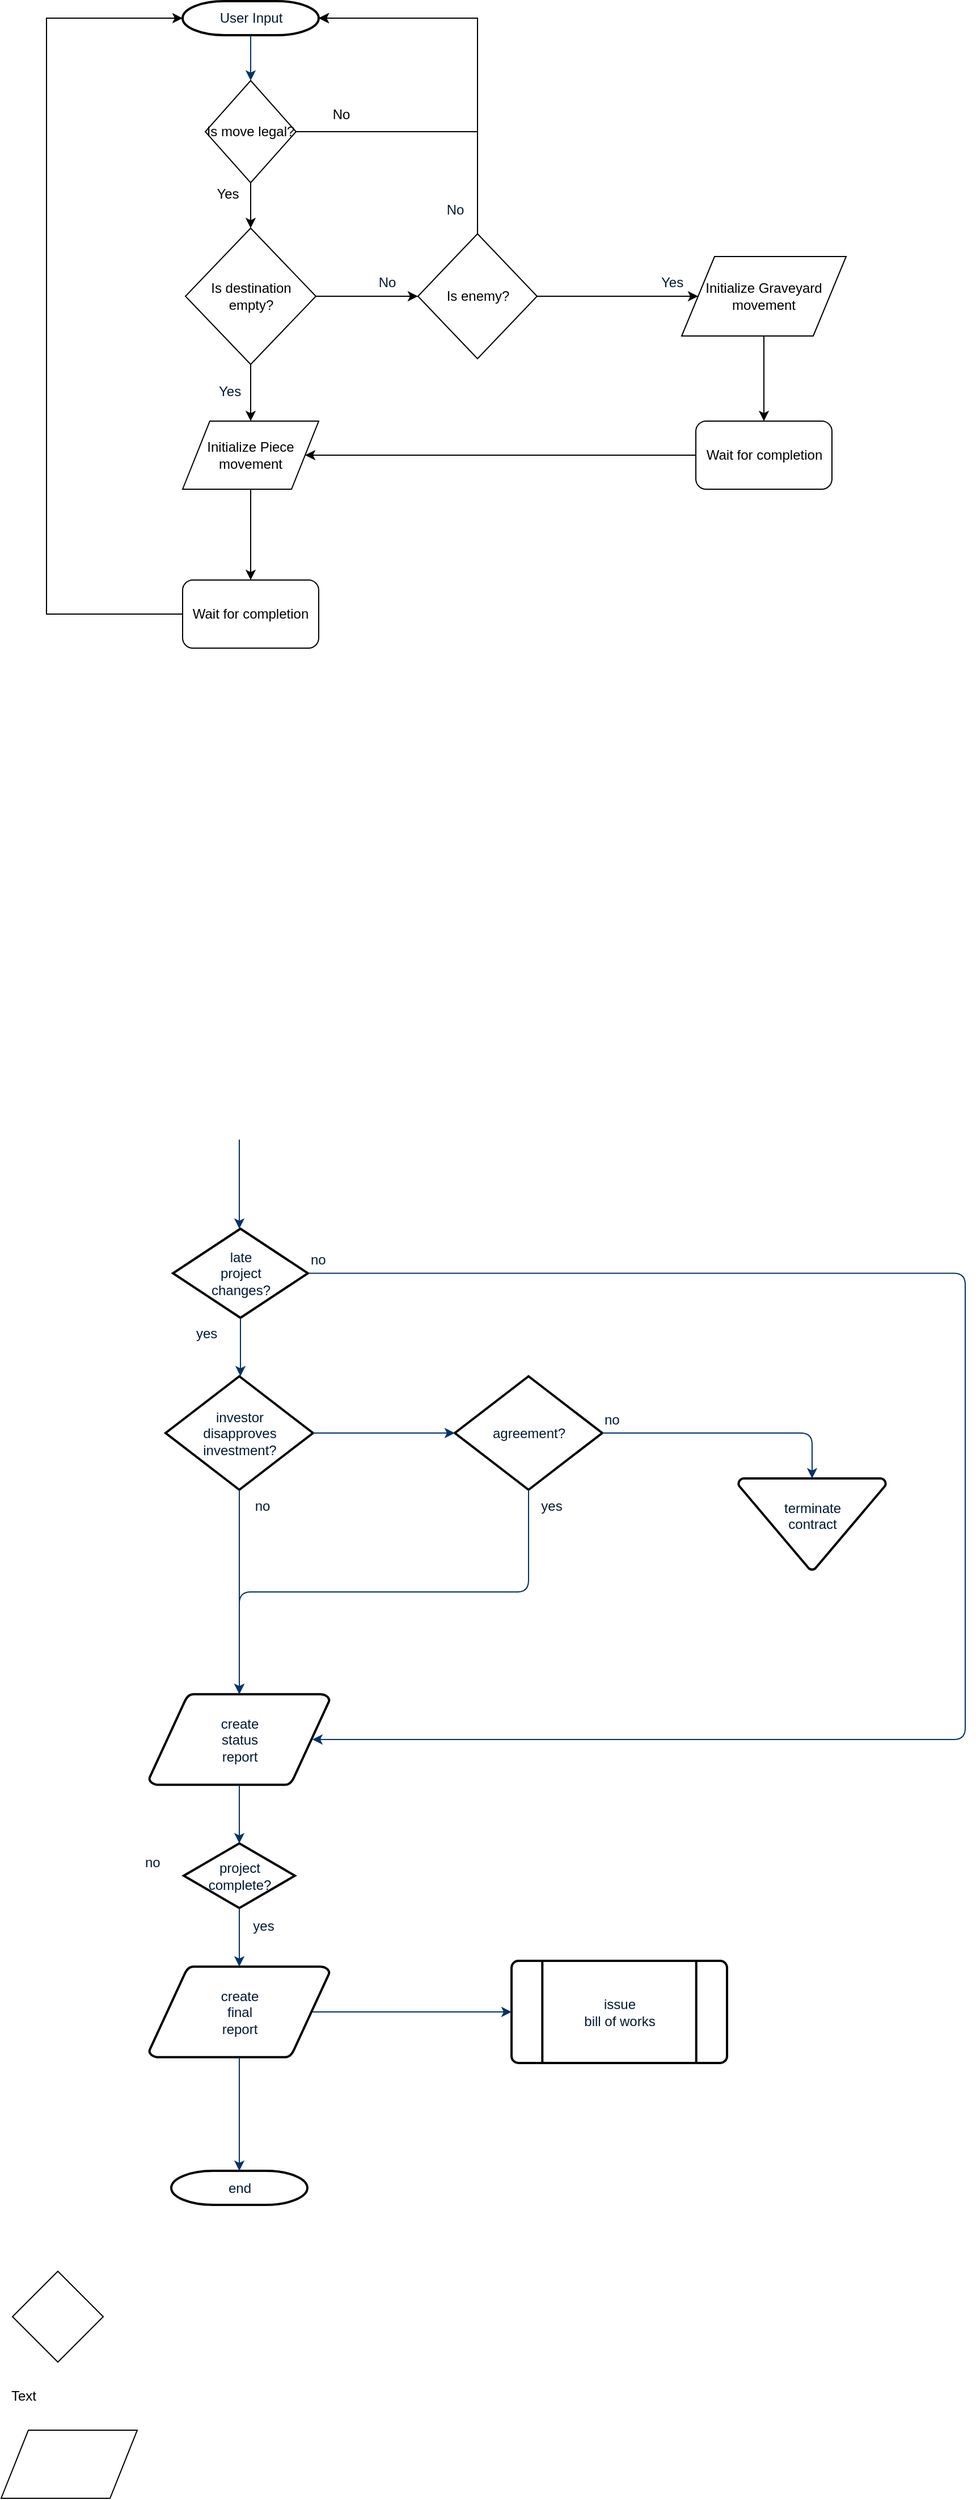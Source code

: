 <mxfile version="12.0.2" type="github" pages="1"><diagram id="6a731a19-8d31-9384-78a2-239565b7b9f0" name="Page-1"><mxGraphModel dx="1088" dy="568" grid="1" gridSize="10" guides="1" tooltips="1" connect="1" arrows="1" fold="1" page="1" pageScale="1" pageWidth="1169" pageHeight="827" background="#ffffff" math="0" shadow="0"><root><mxCell id="0"/><mxCell id="1" parent="0"/><mxCell id="2" value="User Input" style="shape=mxgraph.flowchart.terminator;fillColor=#FFFFFF;strokeColor=#000000;strokeWidth=2;gradientColor=none;gradientDirection=north;fontColor=#001933;fontStyle=0;html=1;" parent="1" vertex="1"><mxGeometry x="260" y="60" width="120" height="30" as="geometry"/></mxCell><mxCell id="7" style="fontColor=#001933;fontStyle=1;strokeColor=#003366;strokeWidth=1;html=1;" parent="1" source="2" edge="1"><mxGeometry relative="1" as="geometry"><mxPoint x="320" y="130" as="targetPoint"/></mxGeometry></mxCell><mxCell id="14" value="No" style="text;fontColor=#001933;fontStyle=0;html=1;strokeColor=none;gradientColor=none;fillColor=none;strokeWidth=2;align=center;" parent="1" vertex="1"><mxGeometry x="480" y="230" width="40" height="26" as="geometry"/></mxCell><mxCell id="24" value="late&#10;project&#10;changes?" style="shape=mxgraph.flowchart.decision;fillColor=#FFFFFF;strokeColor=#000000;strokeWidth=2;gradientColor=none;gradientDirection=north;fontColor=#001933;fontStyle=0;html=1;" parent="1" vertex="1"><mxGeometry x="251.5" y="1141.5" width="119" height="78.5" as="geometry"/></mxCell><mxCell id="25" value="" style="edgeStyle=elbowEdgeStyle;elbow=horizontal;exitX=0.5;exitY=0.9;exitPerimeter=0;fontColor=#001933;fontStyle=1;strokeColor=#003366;strokeWidth=1;html=1;" parent="1" target="24" edge="1"><mxGeometry x="-10" y="61.5" width="100" height="100" as="geometry"><mxPoint x="310" y="1063" as="sourcePoint"/><mxPoint x="90" y="61.5" as="targetPoint"/></mxGeometry></mxCell><mxCell id="27" value="yes" style="text;fontColor=#001933;fontStyle=0;html=1;strokeColor=none;gradientColor=none;fillColor=none;strokeWidth=2;" parent="1" vertex="1"><mxGeometry x="270" y="1220" width="40" height="26" as="geometry"/></mxCell><mxCell id="28" value="investor&#10;disapproves&#10; investment?" style="shape=mxgraph.flowchart.decision;fillColor=#FFFFFF;strokeColor=#000000;strokeWidth=2;gradientColor=none;gradientDirection=north;fontColor=#001933;fontStyle=0;html=1;" parent="1" vertex="1"><mxGeometry x="245" y="1271.5" width="130" height="100" as="geometry"/></mxCell><mxCell id="29" value="agreement?" style="shape=mxgraph.flowchart.decision;fillColor=#FFFFFF;strokeColor=#000000;strokeWidth=2;gradientColor=none;gradientDirection=north;fontColor=#001933;fontStyle=0;html=1;" parent="1" vertex="1"><mxGeometry x="500" y="1271.5" width="130" height="100" as="geometry"/></mxCell><mxCell id="30" value="" style="edgeStyle=elbowEdgeStyle;elbow=horizontal;exitX=0.5;exitY=1;exitPerimeter=0;fontColor=#001933;fontStyle=1;strokeColor=#003366;strokeWidth=1;html=1;" parent="1" source="24" target="28" edge="1"><mxGeometry x="-10" y="61.5" width="100" height="100" as="geometry"><mxPoint x="-10" y="161.5" as="sourcePoint"/><mxPoint x="90" y="61.5" as="targetPoint"/></mxGeometry></mxCell><mxCell id="31" value="" style="edgeStyle=elbowEdgeStyle;elbow=horizontal;exitX=1;exitY=0.5;exitPerimeter=0;entryX=0;entryY=0.5;entryPerimeter=0;fontColor=#001933;fontStyle=1;strokeColor=#003366;strokeWidth=1;html=1;" parent="1" source="28" target="29" edge="1"><mxGeometry x="-10" y="61.5" width="100" height="100" as="geometry"><mxPoint x="-10" y="161.5" as="sourcePoint"/><mxPoint x="90" y="61.5" as="targetPoint"/></mxGeometry></mxCell><mxCell id="32" value="terminate&#10;contract&#10;" style="shape=mxgraph.flowchart.merge_or_storage;fillColor=#FFFFFF;strokeColor=#000000;strokeWidth=2;gradientColor=none;gradientDirection=north;fontColor=#001933;fontStyle=0;html=1;" parent="1" vertex="1"><mxGeometry x="750" y="1361.5" width="130" height="80.5" as="geometry"/></mxCell><mxCell id="33" value="" style="edgeStyle=elbowEdgeStyle;elbow=vertical;exitX=1;exitY=0.5;exitPerimeter=0;entryX=0.5;entryY=0;entryPerimeter=0;fontColor=#001933;fontStyle=1;strokeColor=#003366;strokeWidth=1;html=1;" parent="1" source="29" target="32" edge="1"><mxGeometry x="-10" y="61.5" width="100" height="100" as="geometry"><mxPoint x="-10" y="161.5" as="sourcePoint"/><mxPoint x="90" y="61.5" as="targetPoint"/><Array as="points"><mxPoint x="730" y="1321.5"/></Array></mxGeometry></mxCell><mxCell id="34" value="create&#10;status&#10;report" style="shape=mxgraph.flowchart.data;fillColor=#FFFFFF;strokeColor=#000000;strokeWidth=2;gradientColor=none;gradientDirection=north;fontColor=#001933;fontStyle=0;html=1;" parent="1" vertex="1"><mxGeometry x="230.5" y="1551.5" width="159" height="80" as="geometry"/></mxCell><mxCell id="35" value="" style="edgeStyle=elbowEdgeStyle;elbow=vertical;exitX=0.5;exitY=1;exitPerimeter=0;fontColor=#001933;fontStyle=1;strokeColor=#003366;strokeWidth=1;html=1;" parent="1" source="28" target="34" edge="1"><mxGeometry x="-10" y="61.5" width="100" height="100" as="geometry"><mxPoint x="-10" y="161.5" as="sourcePoint"/><mxPoint x="90" y="61.5" as="targetPoint"/></mxGeometry></mxCell><mxCell id="36" value="" style="edgeStyle=elbowEdgeStyle;elbow=vertical;exitX=0.5;exitY=1;exitPerimeter=0;entryX=0.5;entryY=0;entryPerimeter=0;fontColor=#001933;fontStyle=1;strokeColor=#003366;strokeWidth=1;html=1;" parent="1" source="29" target="34" edge="1"><mxGeometry x="-10" y="61.5" width="100" height="100" as="geometry"><mxPoint x="-10" y="161.5" as="sourcePoint"/><mxPoint x="90" y="61.5" as="targetPoint"/></mxGeometry></mxCell><mxCell id="37" value="project&#10;complete?" style="shape=mxgraph.flowchart.decision;fillColor=#FFFFFF;strokeColor=#000000;strokeWidth=2;gradientColor=none;gradientDirection=north;fontColor=#001933;fontStyle=0;html=1;" parent="1" vertex="1"><mxGeometry x="261" y="1683" width="98" height="57" as="geometry"/></mxCell><mxCell id="38" value="create&#10;final&#10;report" style="shape=mxgraph.flowchart.data;fillColor=#FFFFFF;strokeColor=#000000;strokeWidth=2;gradientColor=none;gradientDirection=north;fontColor=#001933;fontStyle=0;html=1;" parent="1" vertex="1"><mxGeometry x="230.5" y="1791.5" width="159" height="80" as="geometry"/></mxCell><mxCell id="39" value="issue&#10;bill of works" style="shape=mxgraph.flowchart.predefined_process;fillColor=#FFFFFF;strokeColor=#000000;strokeWidth=2;gradientColor=none;gradientDirection=north;fontColor=#001933;fontStyle=0;html=1;" parent="1" vertex="1"><mxGeometry x="550" y="1786.5" width="190" height="90" as="geometry"/></mxCell><mxCell id="40" value="end" style="shape=mxgraph.flowchart.terminator;fillColor=#FFFFFF;strokeColor=#000000;strokeWidth=2;gradientColor=none;gradientDirection=north;fontColor=#001933;fontStyle=0;html=1;" parent="1" vertex="1"><mxGeometry x="250" y="1971.5" width="120" height="30" as="geometry"/></mxCell><mxCell id="41" value="" style="edgeStyle=elbowEdgeStyle;elbow=vertical;exitX=0.5;exitY=1;exitPerimeter=0;entryX=0.5;entryY=0;entryPerimeter=0;fontColor=#001933;fontStyle=1;strokeColor=#003366;strokeWidth=1;html=1;" parent="1" source="34" target="37" edge="1"><mxGeometry x="-10" y="61.5" width="100" height="100" as="geometry"><mxPoint x="-10" y="161.5" as="sourcePoint"/><mxPoint x="90" y="61.5" as="targetPoint"/></mxGeometry></mxCell><mxCell id="42" value="" style="edgeStyle=elbowEdgeStyle;elbow=vertical;exitX=0.5;exitY=1;exitPerimeter=0;entryX=0.5;entryY=0;entryPerimeter=0;fontColor=#001933;fontStyle=1;strokeColor=#003366;strokeWidth=1;html=1;" parent="1" source="37" target="38" edge="1"><mxGeometry x="-10" y="61.5" width="100" height="100" as="geometry"><mxPoint x="-10" y="161.5" as="sourcePoint"/><mxPoint x="90" y="61.5" as="targetPoint"/></mxGeometry></mxCell><mxCell id="43" value="" style="edgeStyle=elbowEdgeStyle;elbow=vertical;exitX=0.5;exitY=1;exitPerimeter=0;entryX=0.5;entryY=0;entryPerimeter=0;fontColor=#001933;fontStyle=1;strokeColor=#003366;strokeWidth=1;html=1;" parent="1" source="38" target="40" edge="1"><mxGeometry x="-10" y="61.5" width="100" height="100" as="geometry"><mxPoint x="-10" y="161.5" as="sourcePoint"/><mxPoint x="90" y="61.5" as="targetPoint"/></mxGeometry></mxCell><mxCell id="44" value="" style="edgeStyle=elbowEdgeStyle;elbow=vertical;exitX=0.905;exitY=0.5;exitPerimeter=0;entryX=0;entryY=0.5;entryPerimeter=0;fontColor=#001933;fontStyle=1;strokeColor=#003366;strokeWidth=1;html=1;" parent="1" source="38" target="39" edge="1"><mxGeometry x="-10" y="61.5" width="100" height="100" as="geometry"><mxPoint x="-10" y="161.5" as="sourcePoint"/><mxPoint x="90" y="61.5" as="targetPoint"/></mxGeometry></mxCell><mxCell id="45" value="" style="edgeStyle=elbowEdgeStyle;elbow=horizontal;exitX=1;exitY=0.5;exitPerimeter=0;entryX=0.905;entryY=0.5;entryPerimeter=0;fontColor=#001933;fontStyle=1;strokeColor=#003366;strokeWidth=1;html=1;" parent="1" source="24" target="34" edge="1"><mxGeometry width="100" height="100" as="geometry"><mxPoint y="100" as="sourcePoint"/><mxPoint x="100" as="targetPoint"/><Array as="points"><mxPoint x="950" y="1320"/></Array></mxGeometry></mxCell><mxCell id="46" value="no" style="text;fontColor=#001933;fontStyle=0;html=1;strokeColor=none;gradientColor=none;fillColor=none;strokeWidth=2;" parent="1" vertex="1"><mxGeometry x="370.5" y="1154.75" width="40" height="26" as="geometry"/></mxCell><mxCell id="47" value="Yes" style="text;fontColor=#001933;fontStyle=0;html=1;strokeColor=none;gradientColor=none;fillColor=none;strokeWidth=2;" parent="1" vertex="1"><mxGeometry x="680" y="294" width="40" height="26" as="geometry"/></mxCell><mxCell id="48" value="no" style="text;fontColor=#001933;fontStyle=0;html=1;strokeColor=none;gradientColor=none;fillColor=none;strokeWidth=2;align=center;" parent="1" vertex="1"><mxGeometry x="310" y="1371.5" width="40" height="26" as="geometry"/></mxCell><mxCell id="49" value="yes" style="text;fontColor=#001933;fontStyle=0;html=1;strokeColor=none;gradientColor=none;fillColor=none;strokeWidth=2;align=center;" parent="1" vertex="1"><mxGeometry x="565" y="1371.5" width="40" height="26" as="geometry"/></mxCell><mxCell id="50" value="no" style="text;fontColor=#001933;fontStyle=0;html=1;strokeColor=none;gradientColor=none;fillColor=none;strokeWidth=2;" parent="1" vertex="1"><mxGeometry x="630" y="1295.5" width="40" height="26" as="geometry"/></mxCell><mxCell id="53" value="yes" style="text;fontColor=#001933;fontStyle=0;html=1;strokeColor=none;gradientColor=none;fillColor=none;strokeWidth=2;align=center;" parent="1" vertex="1"><mxGeometry x="311" y="1741.5" width="40" height="26" as="geometry"/></mxCell><mxCell id="55" value="no" style="text;fontColor=#001933;fontStyle=0;html=1;strokeColor=none;gradientColor=none;fillColor=none;strokeWidth=2;" parent="1" vertex="1"><mxGeometry x="225" y="1685.5" width="40" height="26" as="geometry"/></mxCell><mxCell id="QSgPwjtSYCjMe1Lf1iol-77" value="" style="edgeStyle=orthogonalEdgeStyle;rounded=0;orthogonalLoop=1;jettySize=auto;html=1;entryX=1;entryY=0.5;entryDx=0;entryDy=0;entryPerimeter=0;" parent="1" source="QSgPwjtSYCjMe1Lf1iol-55" target="2" edge="1"><mxGeometry relative="1" as="geometry"><mxPoint x="450" y="80" as="targetPoint"/><Array as="points"><mxPoint x="520" y="175"/><mxPoint x="520" y="75"/></Array></mxGeometry></mxCell><mxCell id="QSgPwjtSYCjMe1Lf1iol-80" value="" style="edgeStyle=orthogonalEdgeStyle;rounded=0;orthogonalLoop=1;jettySize=auto;html=1;" parent="1" source="QSgPwjtSYCjMe1Lf1iol-55" target="QSgPwjtSYCjMe1Lf1iol-74" edge="1"><mxGeometry relative="1" as="geometry"/></mxCell><mxCell id="QSgPwjtSYCjMe1Lf1iol-55" value="Is move legal?" style="rhombus;whiteSpace=wrap;html=1;" parent="1" vertex="1"><mxGeometry x="280" y="130" width="80" height="90" as="geometry"/></mxCell><mxCell id="QSgPwjtSYCjMe1Lf1iol-56" value="" style="rhombus;whiteSpace=wrap;html=1;" parent="1" vertex="1"><mxGeometry x="110" y="2060" width="80" height="80" as="geometry"/></mxCell><mxCell id="QSgPwjtSYCjMe1Lf1iol-57" value="No" style="text;html=1;strokeColor=none;fillColor=none;align=center;verticalAlign=middle;whiteSpace=wrap;rounded=0;" parent="1" vertex="1"><mxGeometry x="380" y="150" width="40" height="20" as="geometry"/></mxCell><mxCell id="QSgPwjtSYCjMe1Lf1iol-64" value="Text" style="text;html=1;strokeColor=none;fillColor=none;align=center;verticalAlign=middle;whiteSpace=wrap;rounded=0;" parent="1" vertex="1"><mxGeometry x="100" y="2160" width="40" height="20" as="geometry"/></mxCell><mxCell id="QSgPwjtSYCjMe1Lf1iol-72" value="Yes" style="text;html=1;strokeColor=none;fillColor=none;align=center;verticalAlign=middle;whiteSpace=wrap;rounded=0;" parent="1" vertex="1"><mxGeometry x="280" y="220" width="40" height="20" as="geometry"/></mxCell><mxCell id="QSgPwjtSYCjMe1Lf1iol-83" value="" style="edgeStyle=orthogonalEdgeStyle;rounded=0;orthogonalLoop=1;jettySize=auto;html=1;" parent="1" source="QSgPwjtSYCjMe1Lf1iol-74" target="QSgPwjtSYCjMe1Lf1iol-82" edge="1"><mxGeometry relative="1" as="geometry"/></mxCell><mxCell id="QSgPwjtSYCjMe1Lf1iol-90" value="" style="edgeStyle=orthogonalEdgeStyle;rounded=0;orthogonalLoop=1;jettySize=auto;html=1;entryX=0;entryY=0.5;entryDx=0;entryDy=0;" parent="1" source="QSgPwjtSYCjMe1Lf1iol-74" target="QSgPwjtSYCjMe1Lf1iol-89" edge="1"><mxGeometry relative="1" as="geometry"><mxPoint x="457.5" y="320" as="targetPoint"/></mxGeometry></mxCell><mxCell id="QSgPwjtSYCjMe1Lf1iol-74" value="&lt;font style=&quot;font-size: 12px&quot;&gt;Is destination empty?&lt;/font&gt;" style="rhombus;whiteSpace=wrap;html=1;" parent="1" vertex="1"><mxGeometry x="262.5" y="260" width="115" height="120" as="geometry"/></mxCell><mxCell id="QSgPwjtSYCjMe1Lf1iol-81" value="" style="shape=parallelogram;perimeter=parallelogramPerimeter;whiteSpace=wrap;html=1;" parent="1" vertex="1"><mxGeometry x="100" y="2200" width="120" height="60" as="geometry"/></mxCell><mxCell id="QSgPwjtSYCjMe1Lf1iol-105" value="" style="edgeStyle=orthogonalEdgeStyle;rounded=0;orthogonalLoop=1;jettySize=auto;html=1;" parent="1" source="QSgPwjtSYCjMe1Lf1iol-82" target="QSgPwjtSYCjMe1Lf1iol-104" edge="1"><mxGeometry relative="1" as="geometry"/></mxCell><mxCell id="QSgPwjtSYCjMe1Lf1iol-82" value="Initialize Piece movement" style="shape=parallelogram;perimeter=parallelogramPerimeter;whiteSpace=wrap;html=1;" parent="1" vertex="1"><mxGeometry x="260" y="430" width="120" height="60" as="geometry"/></mxCell><mxCell id="QSgPwjtSYCjMe1Lf1iol-102" value="" style="edgeStyle=orthogonalEdgeStyle;rounded=0;orthogonalLoop=1;jettySize=auto;html=1;" parent="1" source="QSgPwjtSYCjMe1Lf1iol-85" target="QSgPwjtSYCjMe1Lf1iol-101" edge="1"><mxGeometry relative="1" as="geometry"/></mxCell><mxCell id="QSgPwjtSYCjMe1Lf1iol-85" value="Initialize Graveyard movement" style="shape=parallelogram;perimeter=parallelogramPerimeter;whiteSpace=wrap;html=1;" parent="1" vertex="1"><mxGeometry x="700" y="285" width="145" height="70" as="geometry"/></mxCell><mxCell id="QSgPwjtSYCjMe1Lf1iol-99" value="" style="edgeStyle=orthogonalEdgeStyle;rounded=0;orthogonalLoop=1;jettySize=auto;html=1;entryX=0;entryY=0.5;entryDx=0;entryDy=0;" parent="1" source="QSgPwjtSYCjMe1Lf1iol-89" target="QSgPwjtSYCjMe1Lf1iol-85" edge="1"><mxGeometry relative="1" as="geometry"><mxPoint x="652.5" y="320" as="targetPoint"/></mxGeometry></mxCell><mxCell id="QSgPwjtSYCjMe1Lf1iol-89" value="Is enemy?" style="rhombus;whiteSpace=wrap;html=1;" parent="1" vertex="1"><mxGeometry x="467.5" y="265" width="105" height="110" as="geometry"/></mxCell><mxCell id="QSgPwjtSYCjMe1Lf1iol-91" value="No" style="text;fontColor=#001933;fontStyle=0;html=1;strokeColor=none;gradientColor=none;fillColor=none;strokeWidth=2;align=center;" parent="1" vertex="1"><mxGeometry x="420" y="294" width="40" height="26" as="geometry"/></mxCell><mxCell id="QSgPwjtSYCjMe1Lf1iol-97" value="" style="edgeStyle=orthogonalEdgeStyle;rounded=0;orthogonalLoop=1;jettySize=auto;html=1;exitX=0.5;exitY=0;exitDx=0;exitDy=0;" parent="1" source="QSgPwjtSYCjMe1Lf1iol-89" target="2" edge="1"><mxGeometry relative="1" as="geometry"><mxPoint x="520" y="70" as="sourcePoint"/><Array as="points"><mxPoint x="520" y="75"/></Array></mxGeometry></mxCell><mxCell id="QSgPwjtSYCjMe1Lf1iol-98" value="Yes" style="text;fontColor=#001933;fontStyle=0;html=1;strokeColor=none;gradientColor=none;fillColor=none;strokeWidth=2;" parent="1" vertex="1"><mxGeometry x="290" y="390" width="40" height="26" as="geometry"/></mxCell><mxCell id="QSgPwjtSYCjMe1Lf1iol-103" value="" style="edgeStyle=orthogonalEdgeStyle;rounded=0;orthogonalLoop=1;jettySize=auto;html=1;entryX=1;entryY=0.5;entryDx=0;entryDy=0;" parent="1" source="QSgPwjtSYCjMe1Lf1iol-101" target="QSgPwjtSYCjMe1Lf1iol-82" edge="1"><mxGeometry relative="1" as="geometry"><mxPoint x="632.5" y="460" as="targetPoint"/></mxGeometry></mxCell><mxCell id="QSgPwjtSYCjMe1Lf1iol-101" value="Wait for completion" style="rounded=1;whiteSpace=wrap;html=1;" parent="1" vertex="1"><mxGeometry x="712.5" y="430" width="120" height="60" as="geometry"/></mxCell><mxCell id="QSgPwjtSYCjMe1Lf1iol-107" value="" style="edgeStyle=orthogonalEdgeStyle;rounded=0;orthogonalLoop=1;jettySize=auto;html=1;entryX=0;entryY=0.5;entryDx=0;entryDy=0;entryPerimeter=0;" parent="1" source="QSgPwjtSYCjMe1Lf1iol-104" target="2" edge="1"><mxGeometry relative="1" as="geometry"><mxPoint x="140" y="70" as="targetPoint"/><Array as="points"><mxPoint x="140" y="600"/><mxPoint x="140" y="75"/></Array></mxGeometry></mxCell><mxCell id="QSgPwjtSYCjMe1Lf1iol-104" value="Wait for completion" style="rounded=1;whiteSpace=wrap;html=1;" parent="1" vertex="1"><mxGeometry x="260" y="570" width="120" height="60" as="geometry"/></mxCell></root></mxGraphModel></diagram></mxfile>